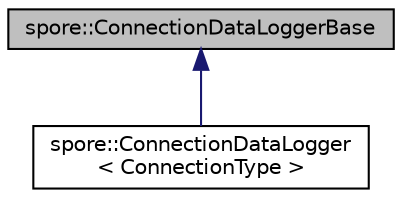 digraph "spore::ConnectionDataLoggerBase"
{
  edge [fontname="Helvetica",fontsize="10",labelfontname="Helvetica",labelfontsize="10"];
  node [fontname="Helvetica",fontsize="10",shape=record];
  Node0 [label="spore::ConnectionDataLoggerBase",height=0.2,width=0.4,color="black", fillcolor="grey75", style="filled", fontcolor="black"];
  Node0 -> Node1 [dir="back",color="midnightblue",fontsize="10",style="solid",fontname="Helvetica"];
  Node1 [label="spore::ConnectionDataLogger\l\< ConnectionType \>",height=0.2,width=0.4,color="black", fillcolor="white", style="filled",URL="$classspore_1_1ConnectionDataLogger.html",tooltip="Generic version of data logger for connections. "];
}
